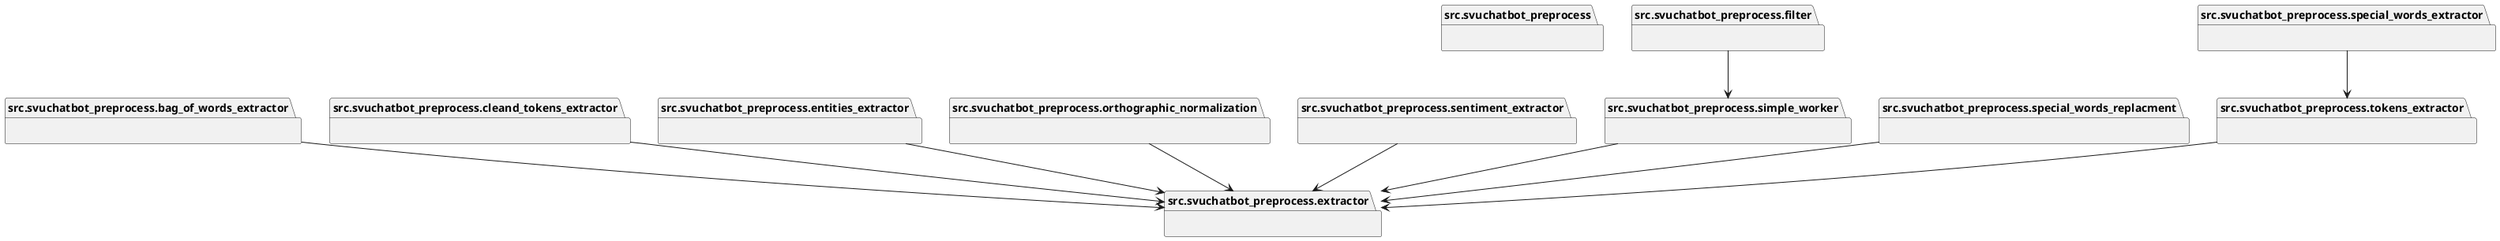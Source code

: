 @startuml packages_src
set namespaceSeparator none
package "src.svuchatbot_preprocess" as src.svuchatbot_preprocess {
}
package "src.svuchatbot_preprocess.bag_of_words_extractor" as src.svuchatbot_preprocess.bag_of_words_extractor {
}
package "src.svuchatbot_preprocess.cleand_tokens_extractor" as src.svuchatbot_preprocess.cleand_tokens_extractor {
}
package "src.svuchatbot_preprocess.entities_extractor" as src.svuchatbot_preprocess.entities_extractor {
}
package "src.svuchatbot_preprocess.extractor" as src.svuchatbot_preprocess.extractor {
}
package "src.svuchatbot_preprocess.filter" as src.svuchatbot_preprocess.filter {
}
package "src.svuchatbot_preprocess.orthographic_normalization" as src.svuchatbot_preprocess.orthographic_normalization {
}
package "src.svuchatbot_preprocess.sentiment_extractor" as src.svuchatbot_preprocess.sentiment_extractor {
}
package "src.svuchatbot_preprocess.simple_worker" as src.svuchatbot_preprocess.simple_worker {
}
package "src.svuchatbot_preprocess.special_words_extractor" as src.svuchatbot_preprocess.special_words_extractor {
}
package "src.svuchatbot_preprocess.special_words_replacment" as src.svuchatbot_preprocess.special_words_replacment {
}
package "src.svuchatbot_preprocess.tokens_extractor" as src.svuchatbot_preprocess.tokens_extractor {
}
src.svuchatbot_preprocess.bag_of_words_extractor --> src.svuchatbot_preprocess.extractor
src.svuchatbot_preprocess.cleand_tokens_extractor --> src.svuchatbot_preprocess.extractor
src.svuchatbot_preprocess.entities_extractor --> src.svuchatbot_preprocess.extractor
src.svuchatbot_preprocess.filter --> src.svuchatbot_preprocess.simple_worker
src.svuchatbot_preprocess.orthographic_normalization --> src.svuchatbot_preprocess.extractor
src.svuchatbot_preprocess.sentiment_extractor --> src.svuchatbot_preprocess.extractor
src.svuchatbot_preprocess.simple_worker --> src.svuchatbot_preprocess.extractor
src.svuchatbot_preprocess.special_words_extractor --> src.svuchatbot_preprocess.tokens_extractor
src.svuchatbot_preprocess.special_words_replacment --> src.svuchatbot_preprocess.extractor
src.svuchatbot_preprocess.tokens_extractor --> src.svuchatbot_preprocess.extractor
@enduml
